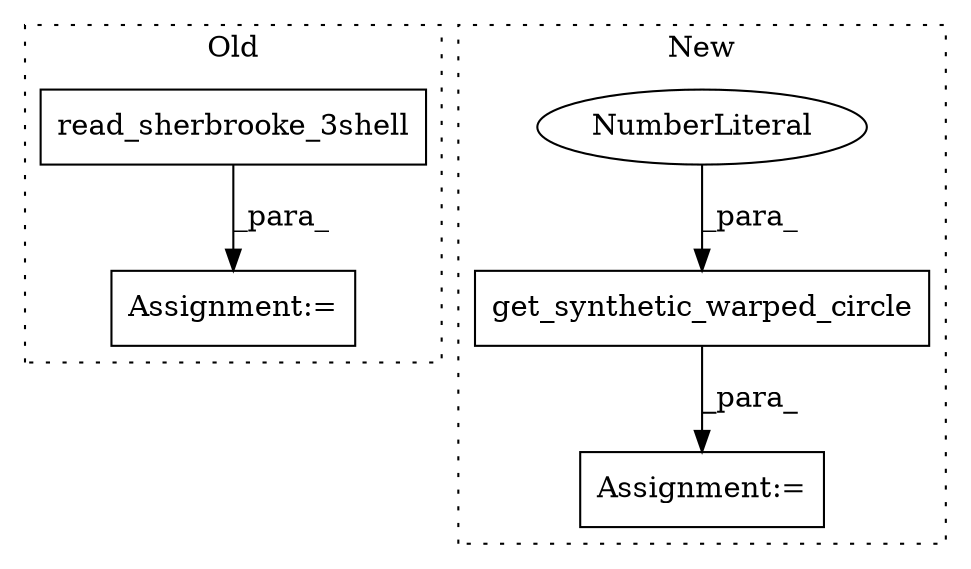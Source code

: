 digraph G {
subgraph cluster0 {
1 [label="read_sherbrooke_3shell" a="32" s="22818" l="24" shape="box"];
5 [label="Assignment:=" a="7" s="22816" l="2" shape="box"];
label = "Old";
style="dotted";
}
subgraph cluster1 {
2 [label="get_synthetic_warped_circle" a="32" s="23735,23765" l="28,1" shape="box"];
3 [label="NumberLiteral" a="34" s="23763" l="2" shape="ellipse"];
4 [label="Assignment:=" a="7" s="23733" l="2" shape="box"];
label = "New";
style="dotted";
}
1 -> 5 [label="_para_"];
2 -> 4 [label="_para_"];
3 -> 2 [label="_para_"];
}